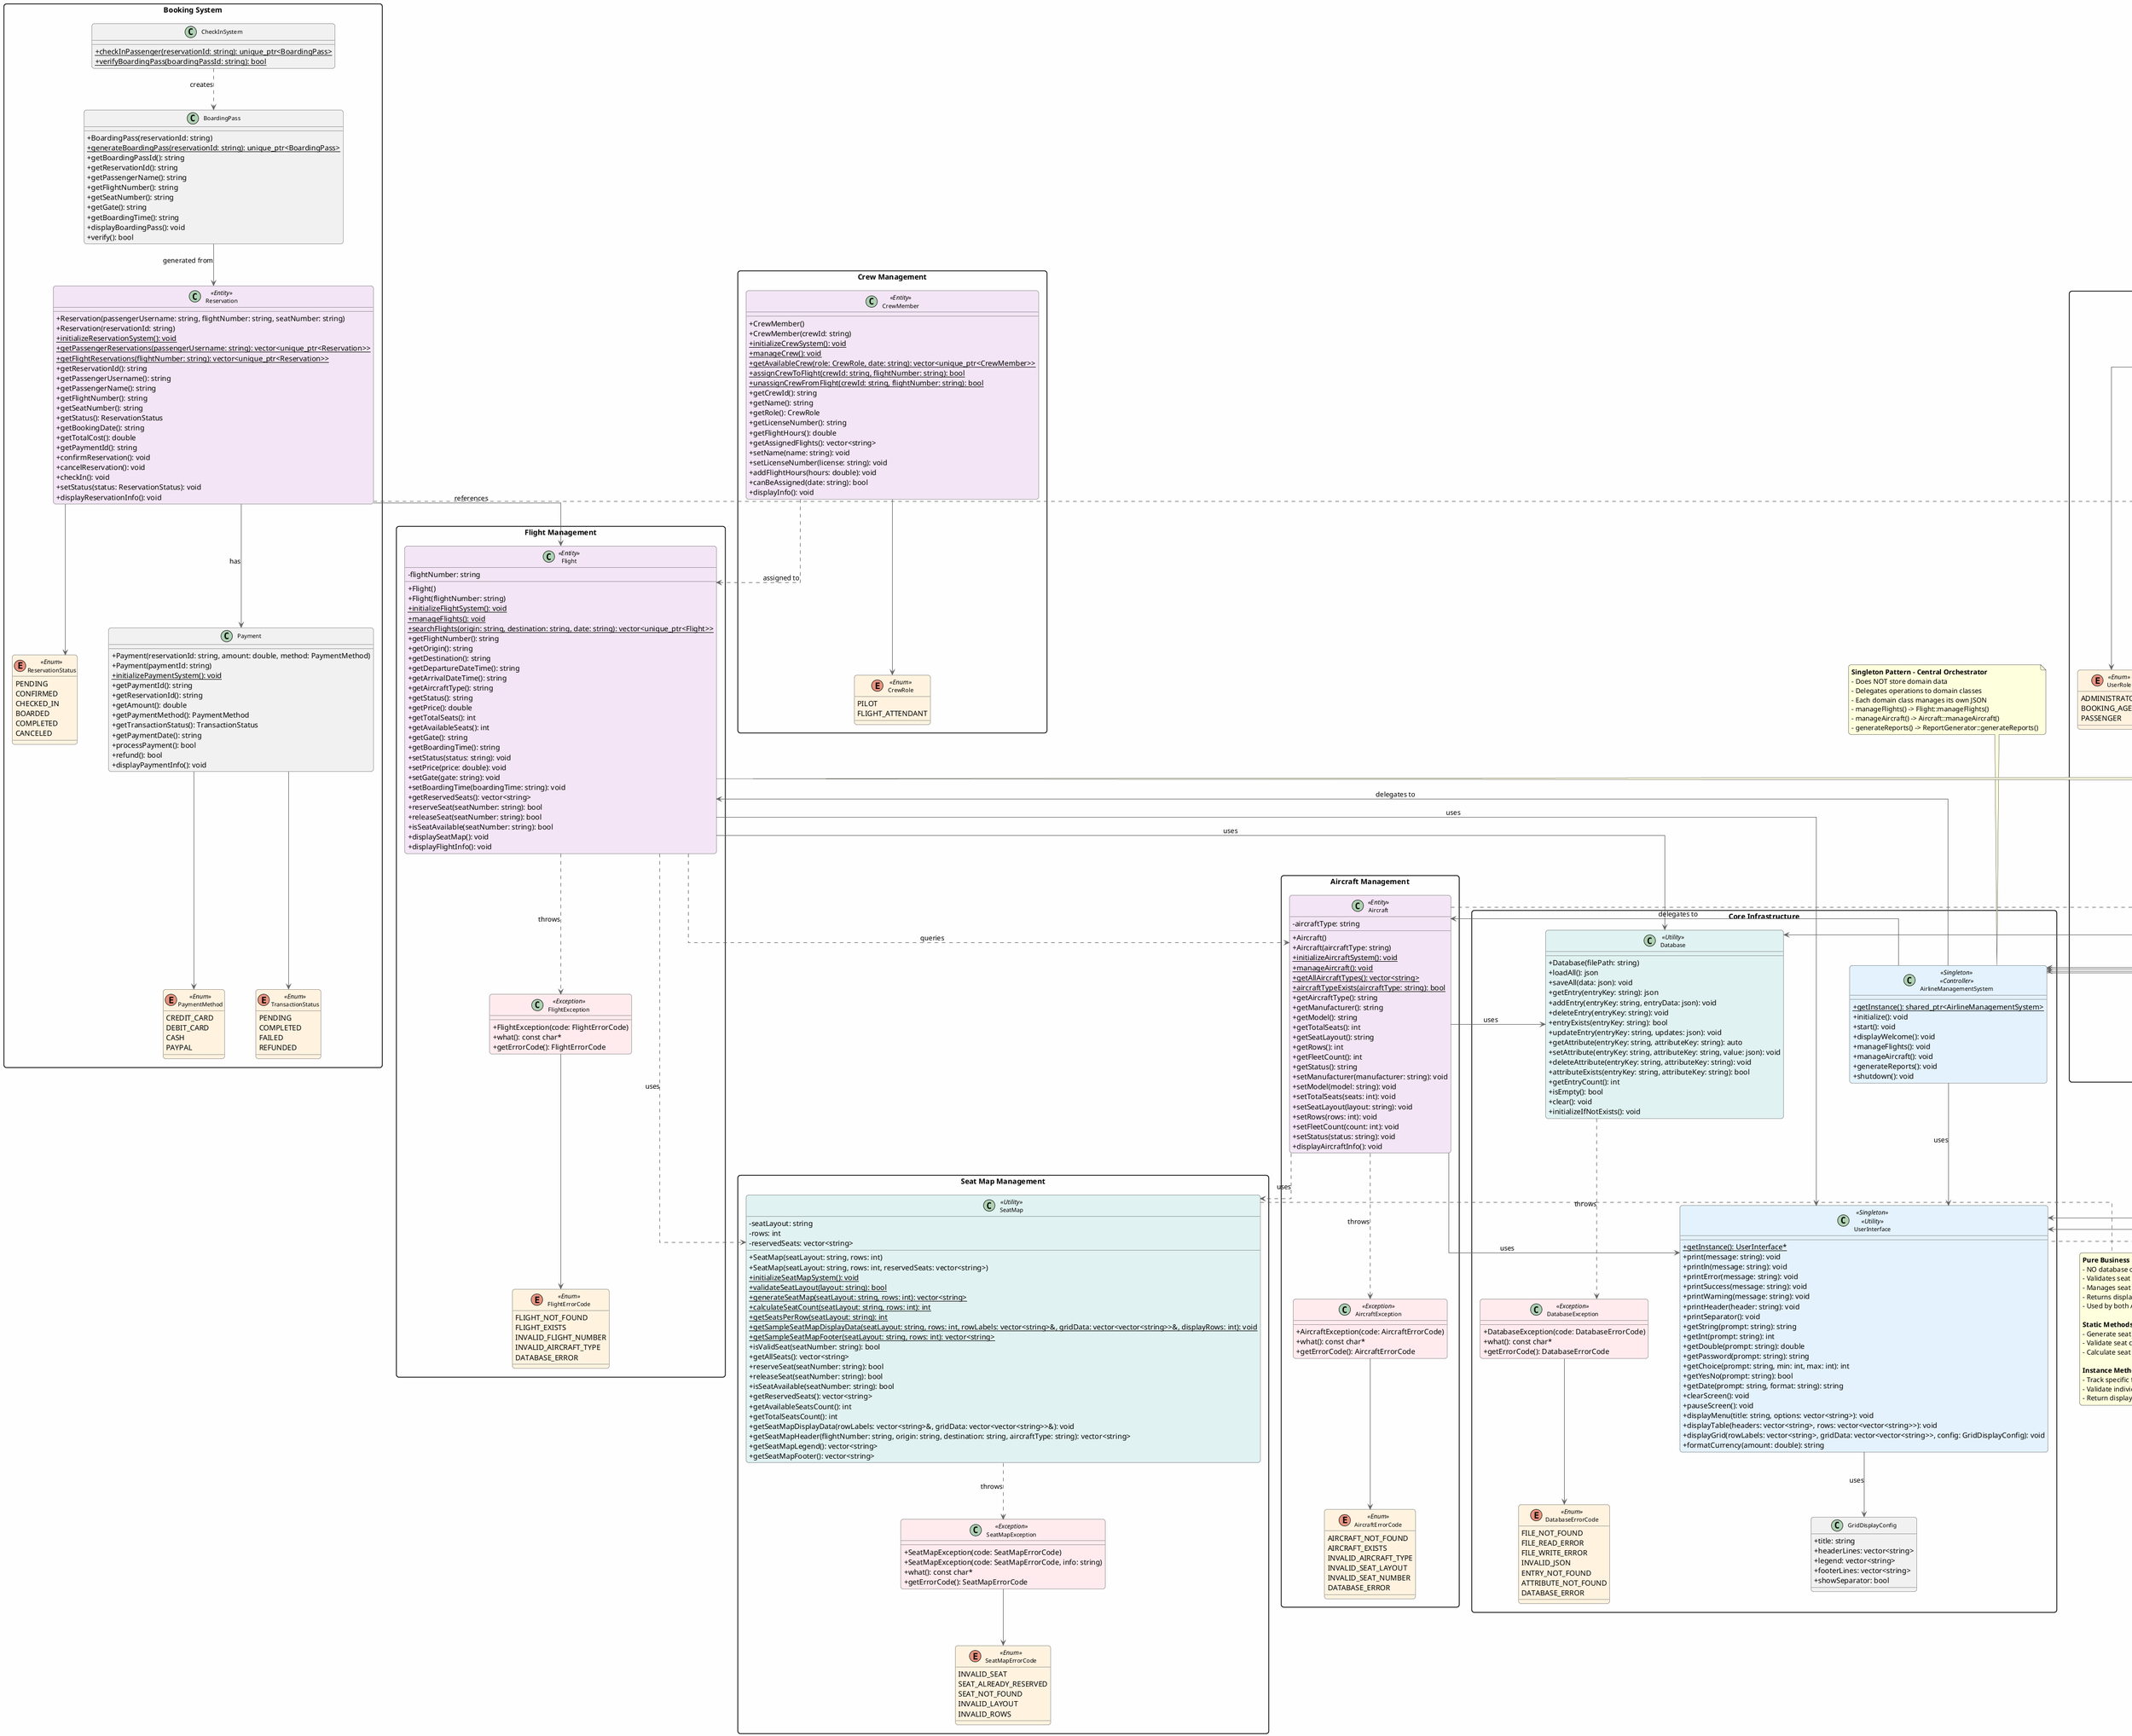 @startuml Airline_Management_System_Revised

' ==================== Styling Configuration ====================
skinparam classAttributeIconSize 0
skinparam linetype ortho
skinparam backgroundColor #FEFEFE
skinparam roundcorner 10
skinparam shadowing false

' Class styling
skinparam class {
  BackgroundColor<<Abstract>> #E8F5E9
  BackgroundColor<<Enum>> #FFF3E0
  BackgroundColor<<Singleton>> #E3F2FD
  BackgroundColor<<Entity>> #F3E5F5
  BackgroundColor<<Controller>> #FFE0B2
  BackgroundColor<<Utility>> #E0F2F1
  BackgroundColor<<Exception>> #FFEBEE
  BorderColor #424242
  ArrowColor #616161
  FontName Arial
  FontSize 11
}

skinparam nodesep 60
skinparam ranksep 80
skinparam packageStyle rectangle

' ==================== Core Infrastructure ====================

package "Core Infrastructure" {
  class GridDisplayConfig {
    + title: string
    + headerLines: vector<string>
    + legend: vector<string>
    + footerLines: vector<string>
    + showSeparator: bool
  }

  class UserInterface <<Singleton>> <<Utility>> {
    + {static} getInstance(): UserInterface*
    + print(message: string): void
    + println(message: string): void
    + printError(message: string): void
    + printSuccess(message: string): void
    + printWarning(message: string): void
    + printHeader(header: string): void
    + printSeparator(): void
    + getString(prompt: string): string
    + getInt(prompt: string): int
    + getDouble(prompt: string): double
    + getPassword(prompt: string): string
    + getChoice(prompt: string, min: int, max: int): int
    + getYesNo(prompt: string): bool
    + getDate(prompt: string, format: string): string
    + clearScreen(): void
    + pauseScreen(): void
    + displayMenu(title: string, options: vector<string>): void
    + displayTable(headers: vector<string>, rows: vector<vector<string>>): void
    + displayGrid(rowLabels: vector<string>, gridData: vector<vector<string>>, config: GridDisplayConfig): void
    + formatCurrency(amount: double): string
  }

  class Database <<Utility>> {
    + Database(filePath: string)
    + loadAll(): json
    + saveAll(data: json): void
    + getEntry(entryKey: string): json
    + addEntry(entryKey: string, entryData: json): void
    + deleteEntry(entryKey: string): void
    + entryExists(entryKey: string): bool
    + updateEntry(entryKey: string, updates: json): void
    + getAttribute(entryKey: string, attributeKey: string): auto
    + setAttribute(entryKey: string, attributeKey: string, value: json): void
    + deleteAttribute(entryKey: string, attributeKey: string): void
    + attributeExists(entryKey: string, attributeKey: string): bool
    + getEntryCount(): int
    + isEmpty(): bool
    + clear(): void
    + initializeIfNotExists(): void
  }

  enum DatabaseErrorCode <<Enum>> {
    FILE_NOT_FOUND
    FILE_READ_ERROR
    FILE_WRITE_ERROR
    INVALID_JSON
    ENTRY_NOT_FOUND
    ATTRIBUTE_NOT_FOUND
    DATABASE_ERROR
  }

  class DatabaseException <<Exception>> {
    + DatabaseException(code: DatabaseErrorCode)
    + what(): const char*
    + getErrorCode(): DatabaseErrorCode
  }

  class AirlineManagementSystem <<Singleton>> <<Controller>> {
    + {static} getInstance(): shared_ptr<AirlineManagementSystem>
    + initialize(): void
    + start(): void
    + displayWelcome(): void
    + manageFlights(): void
    + manageAircraft(): void
    + generateReports(): void
    + shutdown(): void
  }
  
  UserInterface --> GridDisplayConfig : uses
  Database ..> DatabaseException : throws
  DatabaseException --> DatabaseErrorCode
  AirlineManagementSystem --> UserInterface : uses
}

' ==================== User Management ====================

package "User Management" {
  enum UserRole <<Enum>> {
    ADMINISTRATOR
    BOOKING_AGENT
    PASSENGER
  }

  enum UserErrorCode <<Enum>> {
    USERNAME_TAKEN
    INVALID_USERNAME
    INVALID_PASSWORD
    USER_NOT_FOUND
    INCORRECT_PASSWORD
    DATABASE_ERROR
    INVALID_INPUTS
  }

  abstract class User <<Abstract>> {
    # username: string
    + {static} initializeUserSystem(): void
    + {static} login(username: string, password: string): unique_ptr<User>
    + {abstract} displayMenu(): void
    + {abstract} handleMenuChoice(choice: int): void
    + logout(): void
    + getUsername(): string
    + getName(): string
    + getRole(): UserRole
    + getEmail(): string
    + getPhoneNumber(): string
    + setName(name: string): void
    + setEmail(email: string): void
    + setPhoneNumber(phoneNumber: string): void
  }

  class Administrator {
    + displayMenu(): void
    + handleMenuChoice(choice: int): void
  }

  class BookingAgent {
    + displayMenu(): void
    + handleMenuChoice(choice: int): void
  }

  class Passenger {
    + displayMenu(): void
    + handleMenuChoice(choice: int): void
    + viewBookingHistory(): void
    + viewCurrentBookings(): void
    + viewBoardingPasses(): void
  }

  class UserException <<Exception>> {
    + UserException(code: UserErrorCode)
    + what(): const char*
    + getErrorCode(): UserErrorCode
  }
  
  User <|-- Administrator
  User <|-- BookingAgent
  User <|-- Passenger
  User --> UserRole
  User ..> UserException : throws
  User --> Database : uses
  User --> UserInterface : uses
  UserException --> UserErrorCode
}

' ==================== Seat Map Management ====================

package "Seat Map Management" {
  enum SeatMapErrorCode <<Enum>> {
    INVALID_SEAT
    SEAT_ALREADY_RESERVED
    SEAT_NOT_FOUND
    INVALID_LAYOUT
    INVALID_ROWS
  }

  class SeatMap <<Utility>> {
    - seatLayout: string
    - rows: int
    - reservedSeats: vector<string>
    + SeatMap(seatLayout: string, rows: int)
    + SeatMap(seatLayout: string, rows: int, reservedSeats: vector<string>)
    + {static} initializeSeatMapSystem(): void
    + {static} validateSeatLayout(layout: string): bool
    + {static} generateSeatMap(seatLayout: string, rows: int): vector<string>
    + {static} calculateSeatCount(seatLayout: string, rows: int): int
    + {static} getSeatsPerRow(seatLayout: string): int
    + {static} getSampleSeatMapDisplayData(seatLayout: string, rows: int, rowLabels: vector<string>&, gridData: vector<vector<string>>&, displayRows: int): void
    + {static} getSampleSeatMapFooter(seatLayout: string, rows: int): vector<string>
    + isValidSeat(seatNumber: string): bool
    + getAllSeats(): vector<string>
    + reserveSeat(seatNumber: string): bool
    + releaseSeat(seatNumber: string): bool
    + isSeatAvailable(seatNumber: string): bool
    + getReservedSeats(): vector<string>
    + getAvailableSeatsCount(): int
    + getTotalSeatsCount(): int
    + getSeatMapDisplayData(rowLabels: vector<string>&, gridData: vector<vector<string>>&): void
    + getSeatMapHeader(flightNumber: string, origin: string, destination: string, aircraftType: string): vector<string>
    + getSeatMapLegend(): vector<string>
    + getSeatMapFooter(): vector<string>
  }

  class SeatMapException <<Exception>> {
    + SeatMapException(code: SeatMapErrorCode)
    + SeatMapException(code: SeatMapErrorCode, info: string)
    + what(): const char*
    + getErrorCode(): SeatMapErrorCode
  }

  SeatMap ..> SeatMapException : throws
  SeatMapException --> SeatMapErrorCode
}

' ==================== Aircraft Management ====================

package "Aircraft Management" {
  enum AircraftErrorCode <<Enum>> {
    AIRCRAFT_NOT_FOUND
    AIRCRAFT_EXISTS
    INVALID_AIRCRAFT_TYPE
    INVALID_SEAT_LAYOUT
    INVALID_SEAT_NUMBER
    DATABASE_ERROR
  }

  class Aircraft <<Entity>> {
    - aircraftType: string
    + Aircraft()
    + Aircraft(aircraftType: string)
    + {static} initializeAircraftSystem(): void
    + {static} manageAircraft(): void
    + {static} getAllAircraftTypes(): vector<string>
    + {static} aircraftTypeExists(aircraftType: string): bool
    + getAircraftType(): string
    + getManufacturer(): string
    + getModel(): string
    + getTotalSeats(): int
    + getSeatLayout(): string
    + getRows(): int
    + getFleetCount(): int
    + getStatus(): string
    + setManufacturer(manufacturer: string): void
    + setModel(model: string): void
    + setTotalSeats(seats: int): void
    + setSeatLayout(layout: string): void
    + setRows(rows: int): void
    + setFleetCount(count: int): void
    + setStatus(status: string): void
    + displayAircraftInfo(): void
  }

  class AircraftException <<Exception>> {
    + AircraftException(code: AircraftErrorCode)
    + what(): const char*
    + getErrorCode(): AircraftErrorCode
  }
  
  Aircraft --> Database : uses
  Aircraft --> UserInterface : uses
  Aircraft ..> SeatMap : uses
  Aircraft ..> AircraftException : throws
  AircraftException --> AircraftErrorCode
}

' ==================== Flight Management ====================

package "Flight Management" {
  enum FlightErrorCode <<Enum>> {
    FLIGHT_NOT_FOUND
    FLIGHT_EXISTS
    INVALID_FLIGHT_NUMBER
    INVALID_AIRCRAFT_TYPE
    DATABASE_ERROR
  }

  class Flight <<Entity>> {
    - flightNumber: string
    + Flight()
    + Flight(flightNumber: string)
    + {static} initializeFlightSystem(): void
    + {static} manageFlights(): void
    + {static} searchFlights(origin: string, destination: string, date: string): vector<unique_ptr<Flight>>
    + getFlightNumber(): string
    + getOrigin(): string
    + getDestination(): string
    + getDepartureDateTime(): string
    + getArrivalDateTime(): string
    + getAircraftType(): string
    + getStatus(): string
    + getPrice(): double
    + getTotalSeats(): int
    + getAvailableSeats(): int
    + getGate(): string
    + getBoardingTime(): string
    + setStatus(status: string): void
    + setPrice(price: double): void
    + setGate(gate: string): void
    + setBoardingTime(boardingTime: string): void
    + getReservedSeats(): vector<string>
    + reserveSeat(seatNumber: string): bool
    + releaseSeat(seatNumber: string): bool
    + isSeatAvailable(seatNumber: string): bool
    + displaySeatMap(): void
    + displayFlightInfo(): void
  }

  class FlightException <<Exception>> {
    + FlightException(code: FlightErrorCode)
    + what(): const char*
    + getErrorCode(): FlightErrorCode
  }
  
  Flight --> Database : uses
  Flight --> UserInterface : uses
  Flight ..> Aircraft : queries
  Flight ..> SeatMap : uses
  Flight ..> FlightException : throws
  FlightException --> FlightErrorCode
}

' ==================== Crew Management ====================

package "Crew Management" {
  enum CrewRole <<Enum>> {
    PILOT
    FLIGHT_ATTENDANT
  }

  class CrewMember <<Entity>> {
    + CrewMember()
    + CrewMember(crewId: string)
    + {static} initializeCrewSystem(): void
    + {static} manageCrew(): void
    + {static} getAvailableCrew(role: CrewRole, date: string): vector<unique_ptr<CrewMember>>
    + {static} assignCrewToFlight(crewId: string, flightNumber: string): bool
    + {static} unassignCrewFromFlight(crewId: string, flightNumber: string): bool
    + getCrewId(): string
    + getName(): string
    + getRole(): CrewRole
    + getLicenseNumber(): string
    + getFlightHours(): double
    + getAssignedFlights(): vector<string>
    + setName(name: string): void
    + setLicenseNumber(license: string): void
    + addFlightHours(hours: double): void
    + canBeAssigned(date: string): bool
    + displayInfo(): void
  }
  
  CrewMember --> CrewRole
}

' ==================== Booking System ====================

package "Booking System" {
  enum ReservationStatus <<Enum>> {
    PENDING
    CONFIRMED
    CHECKED_IN
    BOARDED
    COMPLETED
    CANCELED
  }

  class Reservation <<Entity>> {
    + Reservation(passengerUsername: string, flightNumber: string, seatNumber: string)
    + Reservation(reservationId: string)
    + {static} initializeReservationSystem(): void
    + {static} getPassengerReservations(passengerUsername: string): vector<unique_ptr<Reservation>>
    + {static} getFlightReservations(flightNumber: string): vector<unique_ptr<Reservation>>
    + getReservationId(): string
    + getPassengerUsername(): string
    + getPassengerName(): string
    + getFlightNumber(): string
    + getSeatNumber(): string
    + getStatus(): ReservationStatus
    + getBookingDate(): string
    + getTotalCost(): double
    + getPaymentId(): string
    + confirmReservation(): void
    + cancelReservation(): void
    + checkIn(): void
    + setStatus(status: ReservationStatus): void
    + displayReservationInfo(): void
  }

  enum PaymentMethod <<Enum>> {
    CREDIT_CARD
    DEBIT_CARD
    CASH
    PAYPAL
  }

  enum TransactionStatus <<Enum>> {
    PENDING
    COMPLETED
    FAILED
    REFUNDED
  }

  class Payment {
    + Payment(reservationId: string, amount: double, method: PaymentMethod)
    + Payment(paymentId: string)
    + {static} initializePaymentSystem(): void
    + getPaymentId(): string
    + getReservationId(): string
    + getAmount(): double
    + getPaymentMethod(): PaymentMethod
    + getTransactionStatus(): TransactionStatus
    + getPaymentDate(): string
    + processPayment(): bool
    + refund(): bool
    + displayPaymentInfo(): void
  }

  class BoardingPass {
    + BoardingPass(reservationId: string)
    + {static} generateBoardingPass(reservationId: string): unique_ptr<BoardingPass>
    + getBoardingPassId(): string
    + getReservationId(): string
    + getPassengerName(): string
    + getFlightNumber(): string
    + getSeatNumber(): string
    + getGate(): string
    + getBoardingTime(): string
    + displayBoardingPass(): void
    + verify(): bool
  }

  class CheckInSystem {
    + {static} checkInPassenger(reservationId: string): unique_ptr<BoardingPass>
    + {static} verifyBoardingPass(boardingPassId: string): bool
  }
  
  Reservation --> ReservationStatus
  Payment --> PaymentMethod
  Payment --> TransactionStatus
  CheckInSystem ..> BoardingPass : creates
}

' ==================== Reporting ====================

package "Reporting" {
  class ReportGenerator <<Controller>> {
    + {static} generateReports(): void
    + {static} generateFlightReport(): void
    + {static} generateRevenueReport(): void
    + {static} generateMaintenanceReport(): void
    + {static} generateCrewUtilizationReport(): void
  }
  
  ReportGenerator --> UserInterface : uses
}

' ==================== Cross-Package Relationships ====================

' System orchestrates major components
AirlineManagementSystem --> Flight : delegates to
AirlineManagementSystem --> Aircraft : delegates to
AirlineManagementSystem --> ReportGenerator : delegates to

' User classes interact with system
Administrator --> AirlineManagementSystem : uses
BookingAgent --> AirlineManagementSystem : uses
Passenger --> AirlineManagementSystem : uses

' Data flow relationships
Reservation --> Flight : references
Reservation --> Payment : has
BoardingPass --> Reservation : generated from
CrewMember ..> Flight : assigned to

note top of AirlineManagementSystem
  **Singleton Pattern - Central Orchestrator**
  - Does NOT store domain data
  - Delegates operations to domain classes
  - Each domain class manages its own JSON
  - manageFlights() -> Flight::manageFlights()
  - manageAircraft() -> Aircraft::manageAircraft()
  - generateReports() -> ReportGenerator::generateReports()
end note

note right of SeatMap
  **Pure Business Logic Class**
  - NO database or UI dependencies
  - Validates seat layouts and seat numbers
  - Manages seat reservations in memory
  - Returns display data structures
  - Used by both Aircraft and Flight classes
  
  **Static Methods:**
  - Generate seat maps from layout
  - Validate seat configurations
  - Calculate seat counts
  
  **Instance Methods:**
  - Track specific flight reservations
  - Validate individual seats
  - Return display data for UI
end note

note right of Flight
  **Self-Managing Entity**
  Database: Flights.json
  Structure: {
    "FL123": {
      "origin": "NYC",
      "destination": "LAX",
      "aircraftType": "Boeing737",
      "reservedSeats": ["1A", "2B"],
      "price": 299.99,
      "status": "SCHEDULED",
      ...
    }
  }
  - Queries Aircraft for seat configuration
  - Creates SeatMap instances with reservations
  - Manages seat bookings per flight
  - Each flight has independent reservations
end note

note right of Aircraft
  **Aircraft Type Registry**
  Database: Aircraft.json
  Structure: {
    "Boeing737": {
      "manufacturer": "Boeing",
      "model": "737-800",
      "totalSeats": 180,
      "seatLayout": "3-3",
      "rows": 30,
      "fleetCount": 15,
      "status": "AVAILABLE",
      ...
    }
  }
  - Stores aircraft TYPE specifications
  - Defines seat layout and capacity
  - Uses SeatMap for validation
  - Uses UI grid display for seat maps
end note

note left of UserInterface
  **Generic Grid Display**
  - displayGrid() can render any 2D data
  - Used by SeatMap for seat displays
  - Configurable with GridDisplayConfig
  - Handles all formatting and alignment
  - Reusable for other grid-based displays
end note

note bottom of User
  **User Management**
  Database: Users.json
  Structure: {
    "john_doe": {
      "passwordHash": "...",
      "role": 2,
      "name": "John Doe",
      "email": "john@example.com",
      "phoneNumber": "555-1234",
      ...
    }
  }
  - Username as primary key
  - Role-based polymorphism
  - Password hashing for security
  - First-time setup creates admin
end note

note left of Reservation
  **Booking Records**
  Database: Reservations.json
  Structure: {
    "RES001": {
      "passengerUsername": "john_doe",
      "flightNumber": "FL123",
      "seatNumber": "12A",
      "status": "CONFIRMED",
      "paymentId": "PAY001",
      "bookingDate": "2024-01-15",
      ...
    }
  }
  - Links passenger to flight + seat
  - Coordinates with Flight for availability
  - Triggers Payment creation
  - Passengers query by username
end note

@enduml